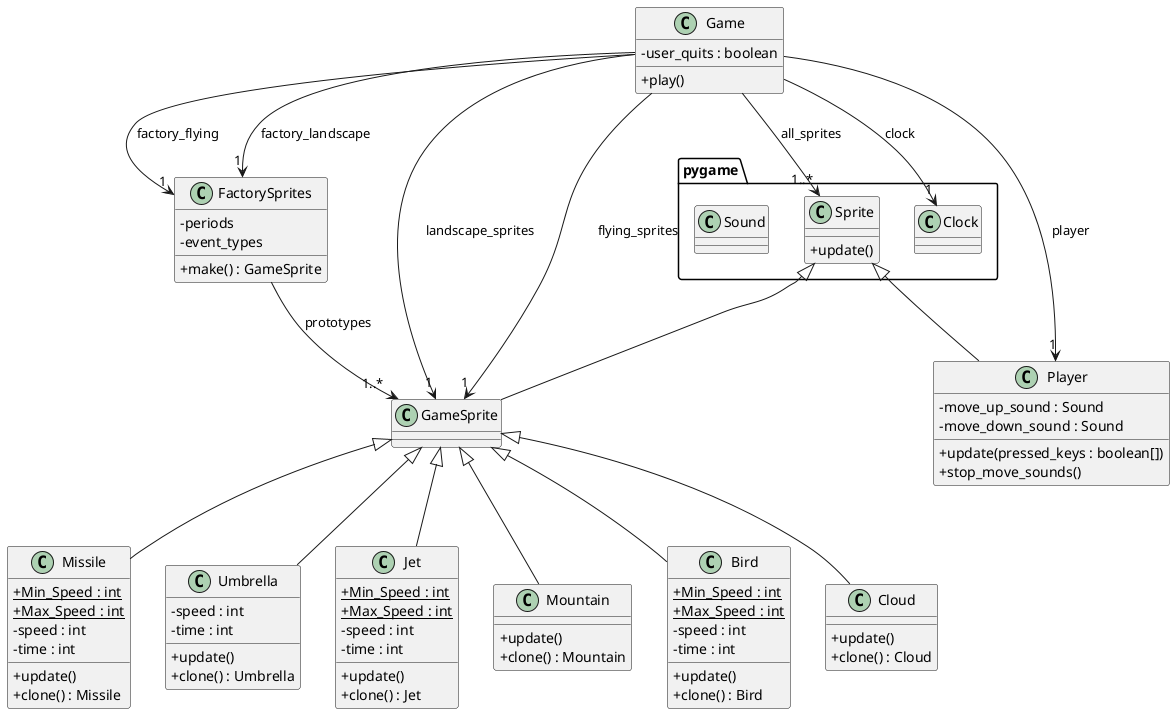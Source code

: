 @startuml
'https://plantuml.com/class-diagram
skinparam classAttributeIconSize 0
' use +, \#, - instead of icons for public, protected, private


package pygame {
  class Sprite {
    + update()
  }
  class Clock
  class Sound
}

class Bird extends GameSprite {
+ {static} Min_Speed : int
+ {static} Max_Speed : int
- speed : int
- time : int
+update()
+clone() : Bird
}

class GameSprite extends pygame.Sprite 
class Cloud extends GameSprite {
+update()
+clone() : Cloud
}

class Missile extends GameSprite {
+ {static} Min_Speed : int
+ {static} Max_Speed : int
- speed : int
- time : int
+update()
+clone() : Missile
}

class Umbrella extends GameSprite {
- speed : int
- time : int
+update()
+clone() : Umbrella
}

class Jet extends GameSprite {
+ {static} Min_Speed : int
+ {static} Max_Speed : int
- speed : int
- time : int
+update()
+clone() : Jet
}

class Mountain extends GameSprite {
+update()
+clone() : Mountain
}

class Player extends pygame.Sprite {
- move_up_sound : Sound
- move_down_sound : Sound
+ update(pressed_keys : boolean[])
+ stop_move_sounds()
}

class Game {
- user_quits : boolean
+ play()
''' comment out private methods
'- initialize_game()
'- make_objects()
'- load_music_and_sound()
'- play_music()
'- process_event()
'- draw()
'- collision() : boolean
'- game_over() : boolean
'- keep_frame_rate()
'- update()
}

class FactorySprites{
- periods
- event_types
+ make() : GameSprite
}

FactorySprites --> GameSprite : prototypes "1..*"
Game --> Clock : clock "1"
Game --> Sprite : all_sprites "1..*"
Game --> GameSprite : landscape_sprites "1"
Game --> GameSprite : flying_sprites "1"
Game --> FactorySprites : factory_flying "1"
Game --> FactorySprites : factory_landscape "1"
Game --> Player : player "1"

''' positioning
Player -[hidden]down-> Game
Sprite -[hidden]down-> Bird
Sprite -[hidden]down-> Cloud
@enduml